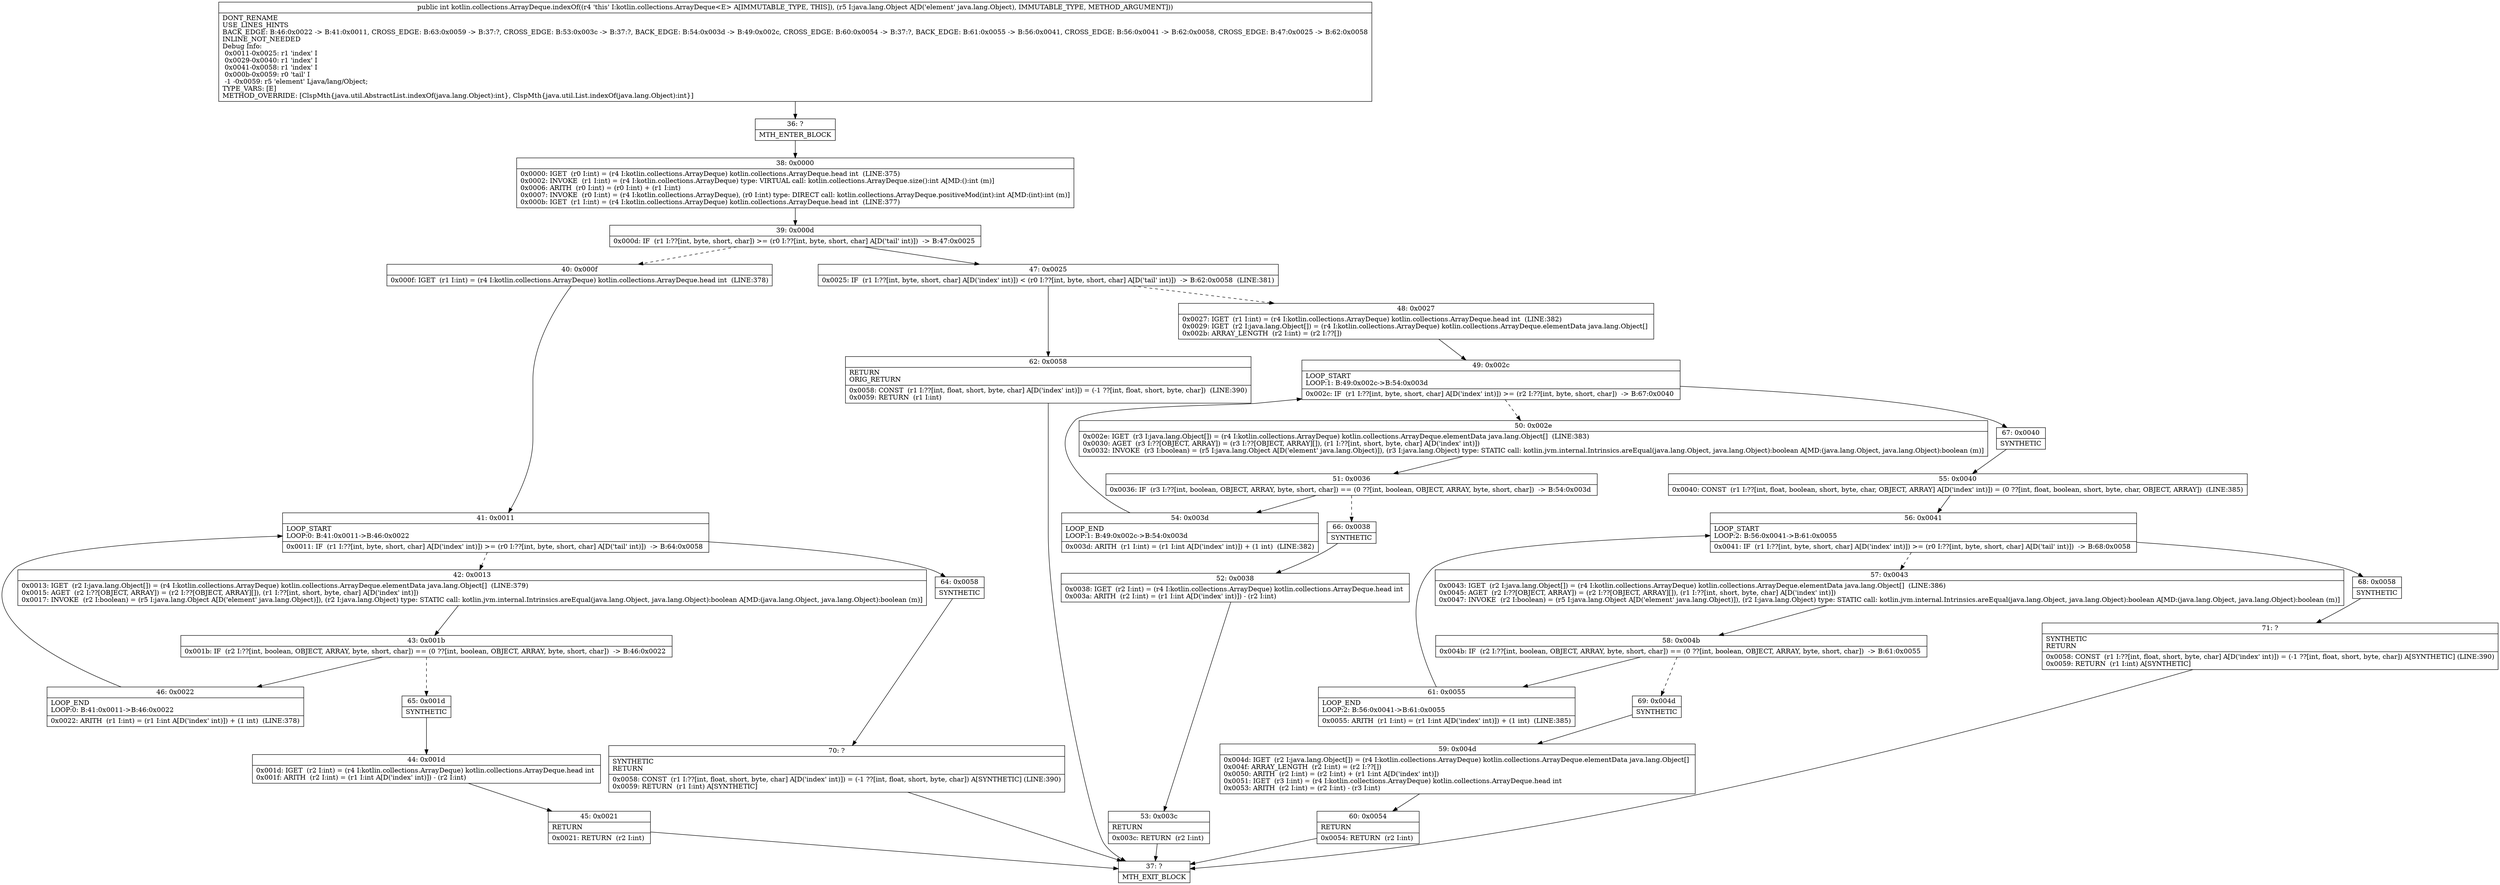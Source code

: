 digraph "CFG forkotlin.collections.ArrayDeque.indexOf(Ljava\/lang\/Object;)I" {
Node_36 [shape=record,label="{36\:\ ?|MTH_ENTER_BLOCK\l}"];
Node_38 [shape=record,label="{38\:\ 0x0000|0x0000: IGET  (r0 I:int) = (r4 I:kotlin.collections.ArrayDeque) kotlin.collections.ArrayDeque.head int  (LINE:375)\l0x0002: INVOKE  (r1 I:int) = (r4 I:kotlin.collections.ArrayDeque) type: VIRTUAL call: kotlin.collections.ArrayDeque.size():int A[MD:():int (m)]\l0x0006: ARITH  (r0 I:int) = (r0 I:int) + (r1 I:int) \l0x0007: INVOKE  (r0 I:int) = (r4 I:kotlin.collections.ArrayDeque), (r0 I:int) type: DIRECT call: kotlin.collections.ArrayDeque.positiveMod(int):int A[MD:(int):int (m)]\l0x000b: IGET  (r1 I:int) = (r4 I:kotlin.collections.ArrayDeque) kotlin.collections.ArrayDeque.head int  (LINE:377)\l}"];
Node_39 [shape=record,label="{39\:\ 0x000d|0x000d: IF  (r1 I:??[int, byte, short, char]) \>= (r0 I:??[int, byte, short, char] A[D('tail' int)])  \-\> B:47:0x0025 \l}"];
Node_40 [shape=record,label="{40\:\ 0x000f|0x000f: IGET  (r1 I:int) = (r4 I:kotlin.collections.ArrayDeque) kotlin.collections.ArrayDeque.head int  (LINE:378)\l}"];
Node_41 [shape=record,label="{41\:\ 0x0011|LOOP_START\lLOOP:0: B:41:0x0011\-\>B:46:0x0022\l|0x0011: IF  (r1 I:??[int, byte, short, char] A[D('index' int)]) \>= (r0 I:??[int, byte, short, char] A[D('tail' int)])  \-\> B:64:0x0058 \l}"];
Node_42 [shape=record,label="{42\:\ 0x0013|0x0013: IGET  (r2 I:java.lang.Object[]) = (r4 I:kotlin.collections.ArrayDeque) kotlin.collections.ArrayDeque.elementData java.lang.Object[]  (LINE:379)\l0x0015: AGET  (r2 I:??[OBJECT, ARRAY]) = (r2 I:??[OBJECT, ARRAY][]), (r1 I:??[int, short, byte, char] A[D('index' int)]) \l0x0017: INVOKE  (r2 I:boolean) = (r5 I:java.lang.Object A[D('element' java.lang.Object)]), (r2 I:java.lang.Object) type: STATIC call: kotlin.jvm.internal.Intrinsics.areEqual(java.lang.Object, java.lang.Object):boolean A[MD:(java.lang.Object, java.lang.Object):boolean (m)]\l}"];
Node_43 [shape=record,label="{43\:\ 0x001b|0x001b: IF  (r2 I:??[int, boolean, OBJECT, ARRAY, byte, short, char]) == (0 ??[int, boolean, OBJECT, ARRAY, byte, short, char])  \-\> B:46:0x0022 \l}"];
Node_46 [shape=record,label="{46\:\ 0x0022|LOOP_END\lLOOP:0: B:41:0x0011\-\>B:46:0x0022\l|0x0022: ARITH  (r1 I:int) = (r1 I:int A[D('index' int)]) + (1 int)  (LINE:378)\l}"];
Node_65 [shape=record,label="{65\:\ 0x001d|SYNTHETIC\l}"];
Node_44 [shape=record,label="{44\:\ 0x001d|0x001d: IGET  (r2 I:int) = (r4 I:kotlin.collections.ArrayDeque) kotlin.collections.ArrayDeque.head int \l0x001f: ARITH  (r2 I:int) = (r1 I:int A[D('index' int)]) \- (r2 I:int) \l}"];
Node_45 [shape=record,label="{45\:\ 0x0021|RETURN\l|0x0021: RETURN  (r2 I:int) \l}"];
Node_37 [shape=record,label="{37\:\ ?|MTH_EXIT_BLOCK\l}"];
Node_64 [shape=record,label="{64\:\ 0x0058|SYNTHETIC\l}"];
Node_70 [shape=record,label="{70\:\ ?|SYNTHETIC\lRETURN\l|0x0058: CONST  (r1 I:??[int, float, short, byte, char] A[D('index' int)]) = (\-1 ??[int, float, short, byte, char]) A[SYNTHETIC] (LINE:390)\l0x0059: RETURN  (r1 I:int) A[SYNTHETIC]\l}"];
Node_47 [shape=record,label="{47\:\ 0x0025|0x0025: IF  (r1 I:??[int, byte, short, char] A[D('index' int)]) \< (r0 I:??[int, byte, short, char] A[D('tail' int)])  \-\> B:62:0x0058  (LINE:381)\l}"];
Node_48 [shape=record,label="{48\:\ 0x0027|0x0027: IGET  (r1 I:int) = (r4 I:kotlin.collections.ArrayDeque) kotlin.collections.ArrayDeque.head int  (LINE:382)\l0x0029: IGET  (r2 I:java.lang.Object[]) = (r4 I:kotlin.collections.ArrayDeque) kotlin.collections.ArrayDeque.elementData java.lang.Object[] \l0x002b: ARRAY_LENGTH  (r2 I:int) = (r2 I:??[]) \l}"];
Node_49 [shape=record,label="{49\:\ 0x002c|LOOP_START\lLOOP:1: B:49:0x002c\-\>B:54:0x003d\l|0x002c: IF  (r1 I:??[int, byte, short, char] A[D('index' int)]) \>= (r2 I:??[int, byte, short, char])  \-\> B:67:0x0040 \l}"];
Node_50 [shape=record,label="{50\:\ 0x002e|0x002e: IGET  (r3 I:java.lang.Object[]) = (r4 I:kotlin.collections.ArrayDeque) kotlin.collections.ArrayDeque.elementData java.lang.Object[]  (LINE:383)\l0x0030: AGET  (r3 I:??[OBJECT, ARRAY]) = (r3 I:??[OBJECT, ARRAY][]), (r1 I:??[int, short, byte, char] A[D('index' int)]) \l0x0032: INVOKE  (r3 I:boolean) = (r5 I:java.lang.Object A[D('element' java.lang.Object)]), (r3 I:java.lang.Object) type: STATIC call: kotlin.jvm.internal.Intrinsics.areEqual(java.lang.Object, java.lang.Object):boolean A[MD:(java.lang.Object, java.lang.Object):boolean (m)]\l}"];
Node_51 [shape=record,label="{51\:\ 0x0036|0x0036: IF  (r3 I:??[int, boolean, OBJECT, ARRAY, byte, short, char]) == (0 ??[int, boolean, OBJECT, ARRAY, byte, short, char])  \-\> B:54:0x003d \l}"];
Node_54 [shape=record,label="{54\:\ 0x003d|LOOP_END\lLOOP:1: B:49:0x002c\-\>B:54:0x003d\l|0x003d: ARITH  (r1 I:int) = (r1 I:int A[D('index' int)]) + (1 int)  (LINE:382)\l}"];
Node_66 [shape=record,label="{66\:\ 0x0038|SYNTHETIC\l}"];
Node_52 [shape=record,label="{52\:\ 0x0038|0x0038: IGET  (r2 I:int) = (r4 I:kotlin.collections.ArrayDeque) kotlin.collections.ArrayDeque.head int \l0x003a: ARITH  (r2 I:int) = (r1 I:int A[D('index' int)]) \- (r2 I:int) \l}"];
Node_53 [shape=record,label="{53\:\ 0x003c|RETURN\l|0x003c: RETURN  (r2 I:int) \l}"];
Node_67 [shape=record,label="{67\:\ 0x0040|SYNTHETIC\l}"];
Node_55 [shape=record,label="{55\:\ 0x0040|0x0040: CONST  (r1 I:??[int, float, boolean, short, byte, char, OBJECT, ARRAY] A[D('index' int)]) = (0 ??[int, float, boolean, short, byte, char, OBJECT, ARRAY])  (LINE:385)\l}"];
Node_56 [shape=record,label="{56\:\ 0x0041|LOOP_START\lLOOP:2: B:56:0x0041\-\>B:61:0x0055\l|0x0041: IF  (r1 I:??[int, byte, short, char] A[D('index' int)]) \>= (r0 I:??[int, byte, short, char] A[D('tail' int)])  \-\> B:68:0x0058 \l}"];
Node_57 [shape=record,label="{57\:\ 0x0043|0x0043: IGET  (r2 I:java.lang.Object[]) = (r4 I:kotlin.collections.ArrayDeque) kotlin.collections.ArrayDeque.elementData java.lang.Object[]  (LINE:386)\l0x0045: AGET  (r2 I:??[OBJECT, ARRAY]) = (r2 I:??[OBJECT, ARRAY][]), (r1 I:??[int, short, byte, char] A[D('index' int)]) \l0x0047: INVOKE  (r2 I:boolean) = (r5 I:java.lang.Object A[D('element' java.lang.Object)]), (r2 I:java.lang.Object) type: STATIC call: kotlin.jvm.internal.Intrinsics.areEqual(java.lang.Object, java.lang.Object):boolean A[MD:(java.lang.Object, java.lang.Object):boolean (m)]\l}"];
Node_58 [shape=record,label="{58\:\ 0x004b|0x004b: IF  (r2 I:??[int, boolean, OBJECT, ARRAY, byte, short, char]) == (0 ??[int, boolean, OBJECT, ARRAY, byte, short, char])  \-\> B:61:0x0055 \l}"];
Node_61 [shape=record,label="{61\:\ 0x0055|LOOP_END\lLOOP:2: B:56:0x0041\-\>B:61:0x0055\l|0x0055: ARITH  (r1 I:int) = (r1 I:int A[D('index' int)]) + (1 int)  (LINE:385)\l}"];
Node_69 [shape=record,label="{69\:\ 0x004d|SYNTHETIC\l}"];
Node_59 [shape=record,label="{59\:\ 0x004d|0x004d: IGET  (r2 I:java.lang.Object[]) = (r4 I:kotlin.collections.ArrayDeque) kotlin.collections.ArrayDeque.elementData java.lang.Object[] \l0x004f: ARRAY_LENGTH  (r2 I:int) = (r2 I:??[]) \l0x0050: ARITH  (r2 I:int) = (r2 I:int) + (r1 I:int A[D('index' int)]) \l0x0051: IGET  (r3 I:int) = (r4 I:kotlin.collections.ArrayDeque) kotlin.collections.ArrayDeque.head int \l0x0053: ARITH  (r2 I:int) = (r2 I:int) \- (r3 I:int) \l}"];
Node_60 [shape=record,label="{60\:\ 0x0054|RETURN\l|0x0054: RETURN  (r2 I:int) \l}"];
Node_68 [shape=record,label="{68\:\ 0x0058|SYNTHETIC\l}"];
Node_71 [shape=record,label="{71\:\ ?|SYNTHETIC\lRETURN\l|0x0058: CONST  (r1 I:??[int, float, short, byte, char] A[D('index' int)]) = (\-1 ??[int, float, short, byte, char]) A[SYNTHETIC] (LINE:390)\l0x0059: RETURN  (r1 I:int) A[SYNTHETIC]\l}"];
Node_62 [shape=record,label="{62\:\ 0x0058|RETURN\lORIG_RETURN\l|0x0058: CONST  (r1 I:??[int, float, short, byte, char] A[D('index' int)]) = (\-1 ??[int, float, short, byte, char])  (LINE:390)\l0x0059: RETURN  (r1 I:int) \l}"];
MethodNode[shape=record,label="{public int kotlin.collections.ArrayDeque.indexOf((r4 'this' I:kotlin.collections.ArrayDeque\<E\> A[IMMUTABLE_TYPE, THIS]), (r5 I:java.lang.Object A[D('element' java.lang.Object), IMMUTABLE_TYPE, METHOD_ARGUMENT]))  | DONT_RENAME\lUSE_LINES_HINTS\lBACK_EDGE: B:46:0x0022 \-\> B:41:0x0011, CROSS_EDGE: B:63:0x0059 \-\> B:37:?, CROSS_EDGE: B:53:0x003c \-\> B:37:?, BACK_EDGE: B:54:0x003d \-\> B:49:0x002c, CROSS_EDGE: B:60:0x0054 \-\> B:37:?, BACK_EDGE: B:61:0x0055 \-\> B:56:0x0041, CROSS_EDGE: B:56:0x0041 \-\> B:62:0x0058, CROSS_EDGE: B:47:0x0025 \-\> B:62:0x0058\lINLINE_NOT_NEEDED\lDebug Info:\l  0x0011\-0x0025: r1 'index' I\l  0x0029\-0x0040: r1 'index' I\l  0x0041\-0x0058: r1 'index' I\l  0x000b\-0x0059: r0 'tail' I\l  \-1 \-0x0059: r5 'element' Ljava\/lang\/Object;\lTYPE_VARS: [E]\lMETHOD_OVERRIDE: [ClspMth\{java.util.AbstractList.indexOf(java.lang.Object):int\}, ClspMth\{java.util.List.indexOf(java.lang.Object):int\}]\l}"];
MethodNode -> Node_36;Node_36 -> Node_38;
Node_38 -> Node_39;
Node_39 -> Node_40[style=dashed];
Node_39 -> Node_47;
Node_40 -> Node_41;
Node_41 -> Node_42[style=dashed];
Node_41 -> Node_64;
Node_42 -> Node_43;
Node_43 -> Node_46;
Node_43 -> Node_65[style=dashed];
Node_46 -> Node_41;
Node_65 -> Node_44;
Node_44 -> Node_45;
Node_45 -> Node_37;
Node_64 -> Node_70;
Node_70 -> Node_37;
Node_47 -> Node_48[style=dashed];
Node_47 -> Node_62;
Node_48 -> Node_49;
Node_49 -> Node_50[style=dashed];
Node_49 -> Node_67;
Node_50 -> Node_51;
Node_51 -> Node_54;
Node_51 -> Node_66[style=dashed];
Node_54 -> Node_49;
Node_66 -> Node_52;
Node_52 -> Node_53;
Node_53 -> Node_37;
Node_67 -> Node_55;
Node_55 -> Node_56;
Node_56 -> Node_57[style=dashed];
Node_56 -> Node_68;
Node_57 -> Node_58;
Node_58 -> Node_61;
Node_58 -> Node_69[style=dashed];
Node_61 -> Node_56;
Node_69 -> Node_59;
Node_59 -> Node_60;
Node_60 -> Node_37;
Node_68 -> Node_71;
Node_71 -> Node_37;
Node_62 -> Node_37;
}

